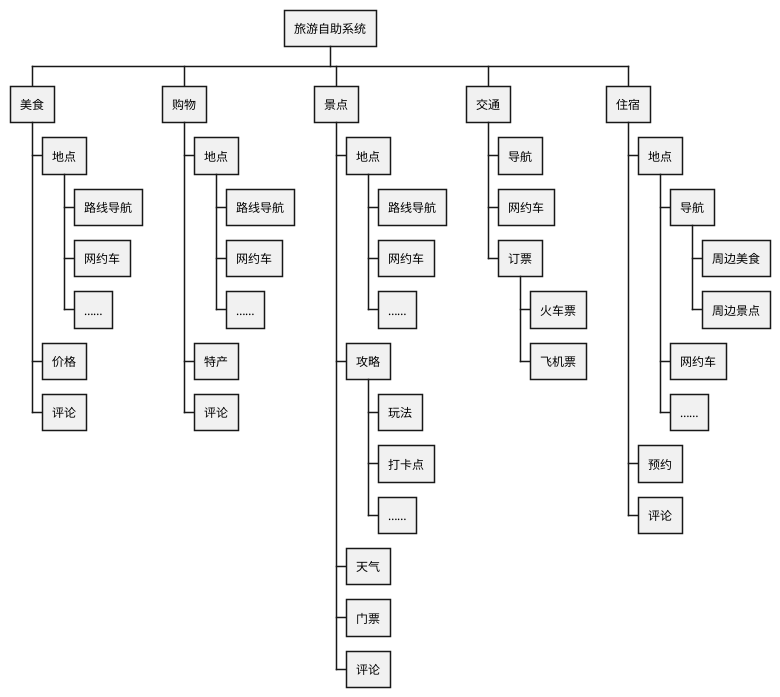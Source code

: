 @startwbs
'https://plantuml.com/wbs-diagram

* 旅游自助系统
** 美食
*** 地点
**** 路线导航
**** 网约车
**** ……
*** 价格
*** 评论
** 购物
*** 地点
**** 路线导航
**** 网约车
**** ……
*** 特产
*** 评论
** 景点
*** 地点
**** 路线导航
**** 网约车
**** ……
*** 攻略
**** 玩法
**** 打卡点
**** ……
*** 天气
*** 门票
*** 评论
** 交通
*** 导航
*** 网约车
*** 订票
**** 火车票
**** 飞机票
** 住宿
*** 地点
**** 导航
***** 周边美食
***** 周边景点
**** 网约车
**** ……
*** 预约
*** 评论

@endwbs